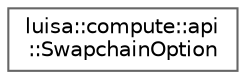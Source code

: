 digraph "类继承关系图"
{
 // LATEX_PDF_SIZE
  bgcolor="transparent";
  edge [fontname=Helvetica,fontsize=10,labelfontname=Helvetica,labelfontsize=10];
  node [fontname=Helvetica,fontsize=10,shape=box,height=0.2,width=0.4];
  rankdir="LR";
  Node0 [id="Node000000",label="luisa::compute::api\l::SwapchainOption",height=0.2,width=0.4,color="grey40", fillcolor="white", style="filled",URL="$structluisa_1_1compute_1_1api_1_1_swapchain_option.html",tooltip=" "];
}
